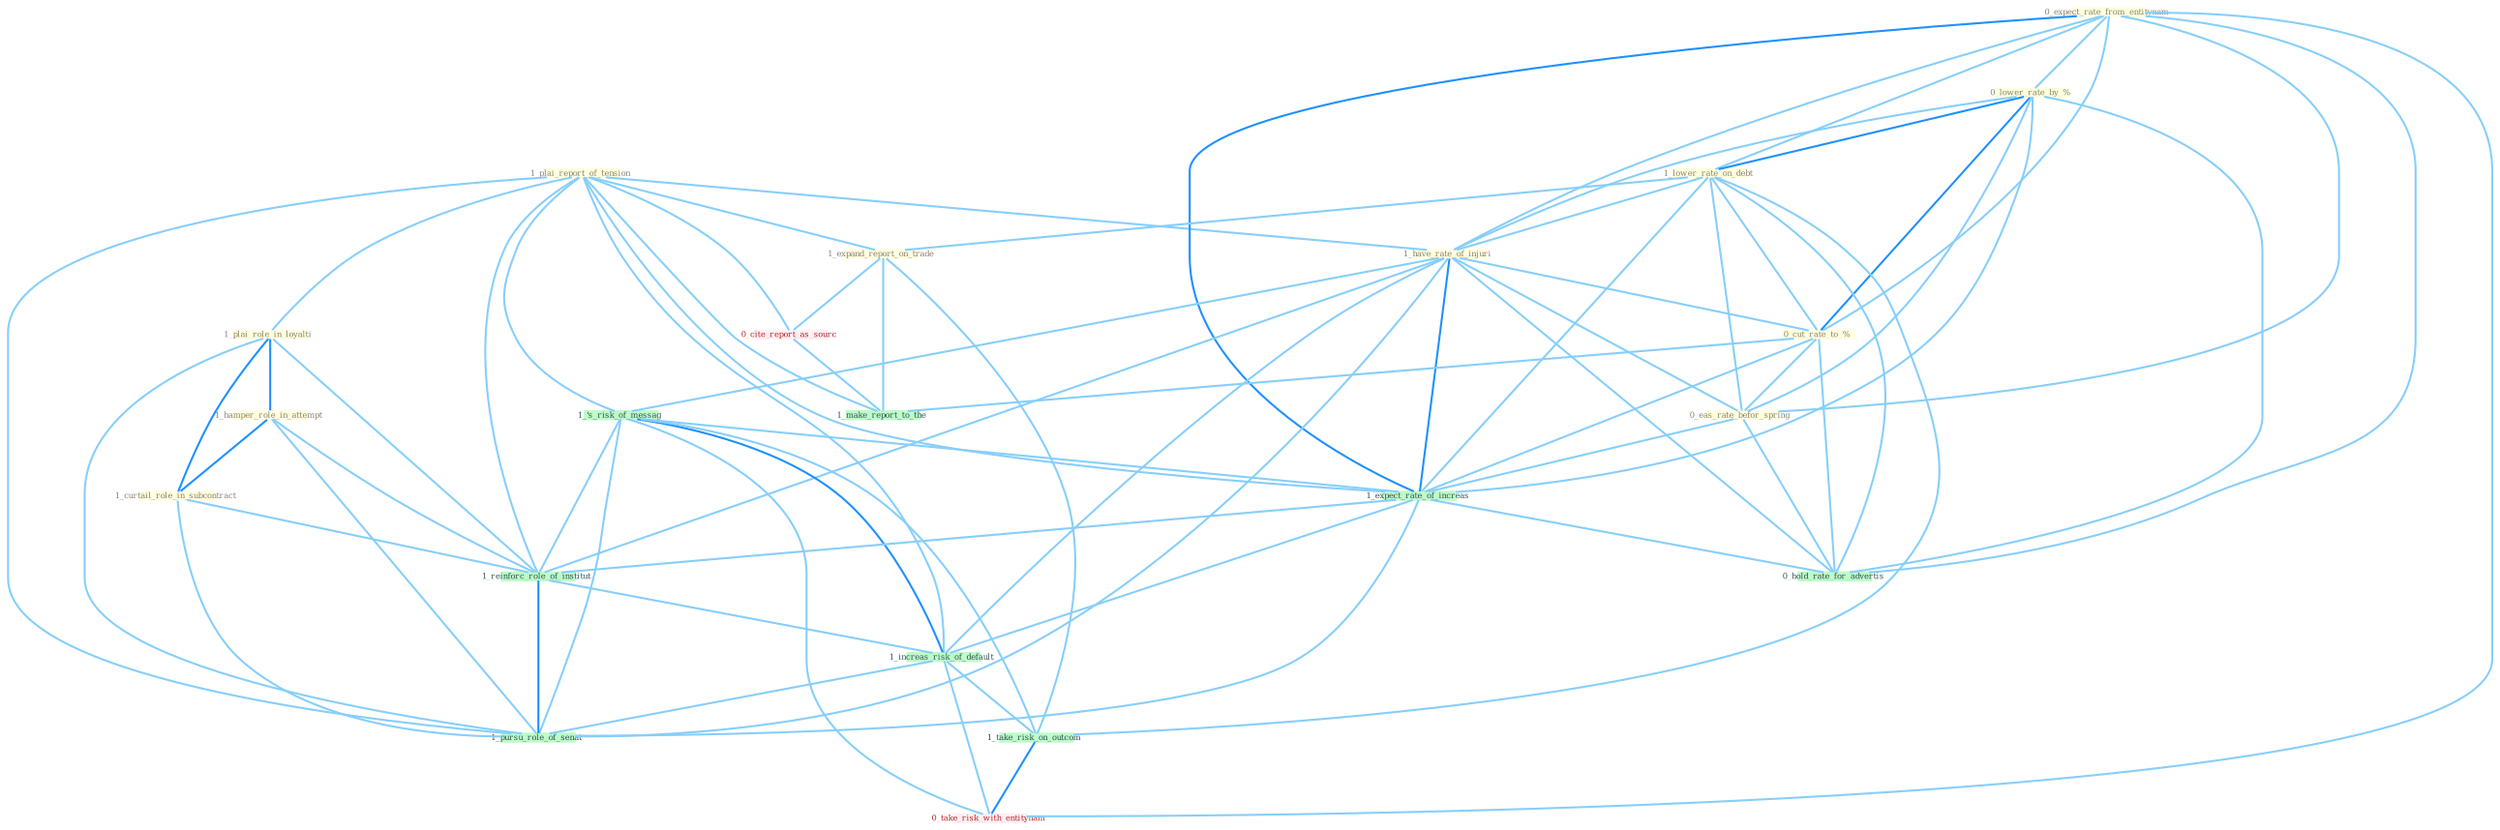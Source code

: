 Graph G{ 
    node
    [shape=polygon,style=filled,width=.5,height=.06,color="#BDFCC9",fixedsize=true,fontsize=4,
    fontcolor="#2f4f4f"];
    {node
    [color="#ffffe0", fontcolor="#8b7d6b"] "1_plai_report_of_tension " "0_expect_rate_from_entitynam " "1_plai_role_in_loyalti " "0_lower_rate_by_% " "1_hamper_role_in_attempt " "1_lower_rate_on_debt " "1_have_rate_of_injuri " "1_expand_report_on_trade " "0_cut_rate_to_% " "0_eas_rate_befor_spring " "1_curtail_role_in_subcontract "}
{node [color="#fff0f5", fontcolor="#b22222"] "0_cite_report_as_sourc " "0_take_risk_with_entitynam "}
edge [color="#B0E2FF"];

	"1_plai_report_of_tension " -- "1_plai_role_in_loyalti " [w="1", color="#87cefa" ];
	"1_plai_report_of_tension " -- "1_have_rate_of_injuri " [w="1", color="#87cefa" ];
	"1_plai_report_of_tension " -- "1_expand_report_on_trade " [w="1", color="#87cefa" ];
	"1_plai_report_of_tension " -- "1_'s_risk_of_messag " [w="1", color="#87cefa" ];
	"1_plai_report_of_tension " -- "1_expect_rate_of_increas " [w="1", color="#87cefa" ];
	"1_plai_report_of_tension " -- "1_reinforc_role_of_institut " [w="1", color="#87cefa" ];
	"1_plai_report_of_tension " -- "1_increas_risk_of_default " [w="1", color="#87cefa" ];
	"1_plai_report_of_tension " -- "0_cite_report_as_sourc " [w="1", color="#87cefa" ];
	"1_plai_report_of_tension " -- "1_pursu_role_of_senat " [w="1", color="#87cefa" ];
	"1_plai_report_of_tension " -- "1_make_report_to_the " [w="1", color="#87cefa" ];
	"0_expect_rate_from_entitynam " -- "0_lower_rate_by_% " [w="1", color="#87cefa" ];
	"0_expect_rate_from_entitynam " -- "1_lower_rate_on_debt " [w="1", color="#87cefa" ];
	"0_expect_rate_from_entitynam " -- "1_have_rate_of_injuri " [w="1", color="#87cefa" ];
	"0_expect_rate_from_entitynam " -- "0_cut_rate_to_% " [w="1", color="#87cefa" ];
	"0_expect_rate_from_entitynam " -- "0_eas_rate_befor_spring " [w="1", color="#87cefa" ];
	"0_expect_rate_from_entitynam " -- "1_expect_rate_of_increas " [w="2", color="#1e90ff" , len=0.8];
	"0_expect_rate_from_entitynam " -- "0_take_risk_with_entitynam " [w="1", color="#87cefa" ];
	"0_expect_rate_from_entitynam " -- "0_hold_rate_for_advertis " [w="1", color="#87cefa" ];
	"1_plai_role_in_loyalti " -- "1_hamper_role_in_attempt " [w="2", color="#1e90ff" , len=0.8];
	"1_plai_role_in_loyalti " -- "1_curtail_role_in_subcontract " [w="2", color="#1e90ff" , len=0.8];
	"1_plai_role_in_loyalti " -- "1_reinforc_role_of_institut " [w="1", color="#87cefa" ];
	"1_plai_role_in_loyalti " -- "1_pursu_role_of_senat " [w="1", color="#87cefa" ];
	"0_lower_rate_by_% " -- "1_lower_rate_on_debt " [w="2", color="#1e90ff" , len=0.8];
	"0_lower_rate_by_% " -- "1_have_rate_of_injuri " [w="1", color="#87cefa" ];
	"0_lower_rate_by_% " -- "0_cut_rate_to_% " [w="2", color="#1e90ff" , len=0.8];
	"0_lower_rate_by_% " -- "0_eas_rate_befor_spring " [w="1", color="#87cefa" ];
	"0_lower_rate_by_% " -- "1_expect_rate_of_increas " [w="1", color="#87cefa" ];
	"0_lower_rate_by_% " -- "0_hold_rate_for_advertis " [w="1", color="#87cefa" ];
	"1_hamper_role_in_attempt " -- "1_curtail_role_in_subcontract " [w="2", color="#1e90ff" , len=0.8];
	"1_hamper_role_in_attempt " -- "1_reinforc_role_of_institut " [w="1", color="#87cefa" ];
	"1_hamper_role_in_attempt " -- "1_pursu_role_of_senat " [w="1", color="#87cefa" ];
	"1_lower_rate_on_debt " -- "1_have_rate_of_injuri " [w="1", color="#87cefa" ];
	"1_lower_rate_on_debt " -- "1_expand_report_on_trade " [w="1", color="#87cefa" ];
	"1_lower_rate_on_debt " -- "0_cut_rate_to_% " [w="1", color="#87cefa" ];
	"1_lower_rate_on_debt " -- "0_eas_rate_befor_spring " [w="1", color="#87cefa" ];
	"1_lower_rate_on_debt " -- "1_expect_rate_of_increas " [w="1", color="#87cefa" ];
	"1_lower_rate_on_debt " -- "1_take_risk_on_outcom " [w="1", color="#87cefa" ];
	"1_lower_rate_on_debt " -- "0_hold_rate_for_advertis " [w="1", color="#87cefa" ];
	"1_have_rate_of_injuri " -- "0_cut_rate_to_% " [w="1", color="#87cefa" ];
	"1_have_rate_of_injuri " -- "0_eas_rate_befor_spring " [w="1", color="#87cefa" ];
	"1_have_rate_of_injuri " -- "1_'s_risk_of_messag " [w="1", color="#87cefa" ];
	"1_have_rate_of_injuri " -- "1_expect_rate_of_increas " [w="2", color="#1e90ff" , len=0.8];
	"1_have_rate_of_injuri " -- "1_reinforc_role_of_institut " [w="1", color="#87cefa" ];
	"1_have_rate_of_injuri " -- "1_increas_risk_of_default " [w="1", color="#87cefa" ];
	"1_have_rate_of_injuri " -- "1_pursu_role_of_senat " [w="1", color="#87cefa" ];
	"1_have_rate_of_injuri " -- "0_hold_rate_for_advertis " [w="1", color="#87cefa" ];
	"1_expand_report_on_trade " -- "1_take_risk_on_outcom " [w="1", color="#87cefa" ];
	"1_expand_report_on_trade " -- "0_cite_report_as_sourc " [w="1", color="#87cefa" ];
	"1_expand_report_on_trade " -- "1_make_report_to_the " [w="1", color="#87cefa" ];
	"0_cut_rate_to_% " -- "0_eas_rate_befor_spring " [w="1", color="#87cefa" ];
	"0_cut_rate_to_% " -- "1_expect_rate_of_increas " [w="1", color="#87cefa" ];
	"0_cut_rate_to_% " -- "1_make_report_to_the " [w="1", color="#87cefa" ];
	"0_cut_rate_to_% " -- "0_hold_rate_for_advertis " [w="1", color="#87cefa" ];
	"0_eas_rate_befor_spring " -- "1_expect_rate_of_increas " [w="1", color="#87cefa" ];
	"0_eas_rate_befor_spring " -- "0_hold_rate_for_advertis " [w="1", color="#87cefa" ];
	"1_curtail_role_in_subcontract " -- "1_reinforc_role_of_institut " [w="1", color="#87cefa" ];
	"1_curtail_role_in_subcontract " -- "1_pursu_role_of_senat " [w="1", color="#87cefa" ];
	"1_'s_risk_of_messag " -- "1_expect_rate_of_increas " [w="1", color="#87cefa" ];
	"1_'s_risk_of_messag " -- "1_reinforc_role_of_institut " [w="1", color="#87cefa" ];
	"1_'s_risk_of_messag " -- "1_increas_risk_of_default " [w="2", color="#1e90ff" , len=0.8];
	"1_'s_risk_of_messag " -- "1_take_risk_on_outcom " [w="1", color="#87cefa" ];
	"1_'s_risk_of_messag " -- "1_pursu_role_of_senat " [w="1", color="#87cefa" ];
	"1_'s_risk_of_messag " -- "0_take_risk_with_entitynam " [w="1", color="#87cefa" ];
	"1_expect_rate_of_increas " -- "1_reinforc_role_of_institut " [w="1", color="#87cefa" ];
	"1_expect_rate_of_increas " -- "1_increas_risk_of_default " [w="1", color="#87cefa" ];
	"1_expect_rate_of_increas " -- "1_pursu_role_of_senat " [w="1", color="#87cefa" ];
	"1_expect_rate_of_increas " -- "0_hold_rate_for_advertis " [w="1", color="#87cefa" ];
	"1_reinforc_role_of_institut " -- "1_increas_risk_of_default " [w="1", color="#87cefa" ];
	"1_reinforc_role_of_institut " -- "1_pursu_role_of_senat " [w="2", color="#1e90ff" , len=0.8];
	"1_increas_risk_of_default " -- "1_take_risk_on_outcom " [w="1", color="#87cefa" ];
	"1_increas_risk_of_default " -- "1_pursu_role_of_senat " [w="1", color="#87cefa" ];
	"1_increas_risk_of_default " -- "0_take_risk_with_entitynam " [w="1", color="#87cefa" ];
	"1_take_risk_on_outcom " -- "0_take_risk_with_entitynam " [w="2", color="#1e90ff" , len=0.8];
	"0_cite_report_as_sourc " -- "1_make_report_to_the " [w="1", color="#87cefa" ];
}